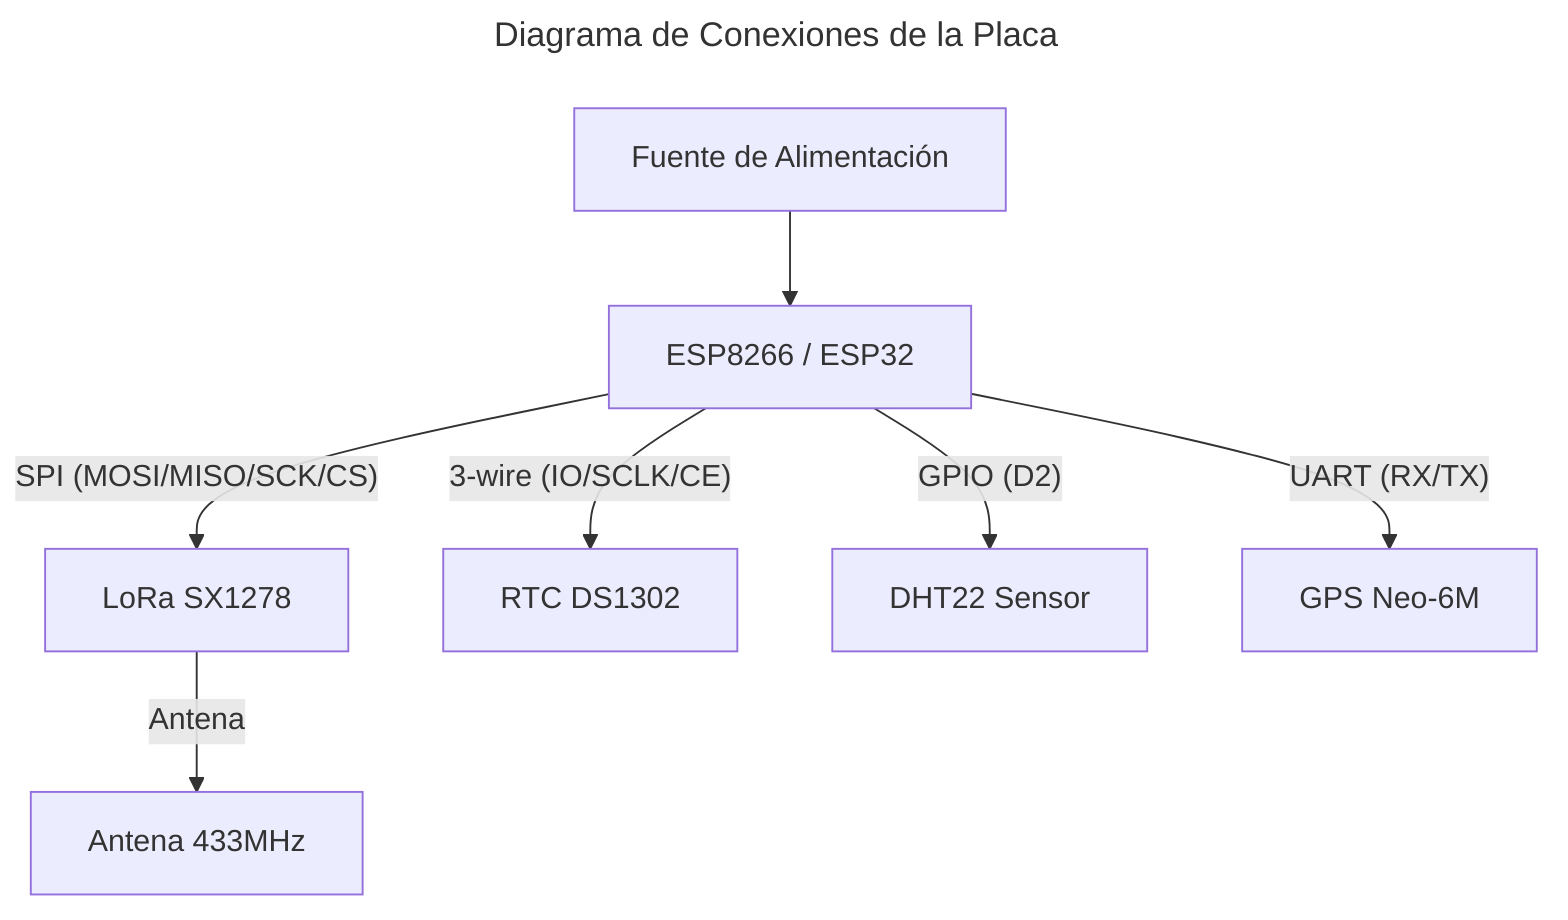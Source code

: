 ---
title: Diagrama de Conexiones de la Placa
---

%% Diagrama en bloques de conexiones físicas entre la placa y los módulos

graph TD
    ESP[ESP8266 / ESP32]
    LORA[LoRa SX1278]
    RTC[RTC DS1302]
    DHT[DHT22 Sensor]
    GPS[GPS Neo-6M]
    POWER[Fuente de Alimentación]

    POWER --> ESP
    ESP -- SPI (MOSI/MISO/SCK/CS) --> LORA
    ESP -- 3-wire (IO/SCLK/CE) --> RTC
    ESP -- GPIO (D2) --> DHT
    ESP -- UART (RX/TX) --> GPS
    LORA -- Antena --> ANT[Antena 433MHz]